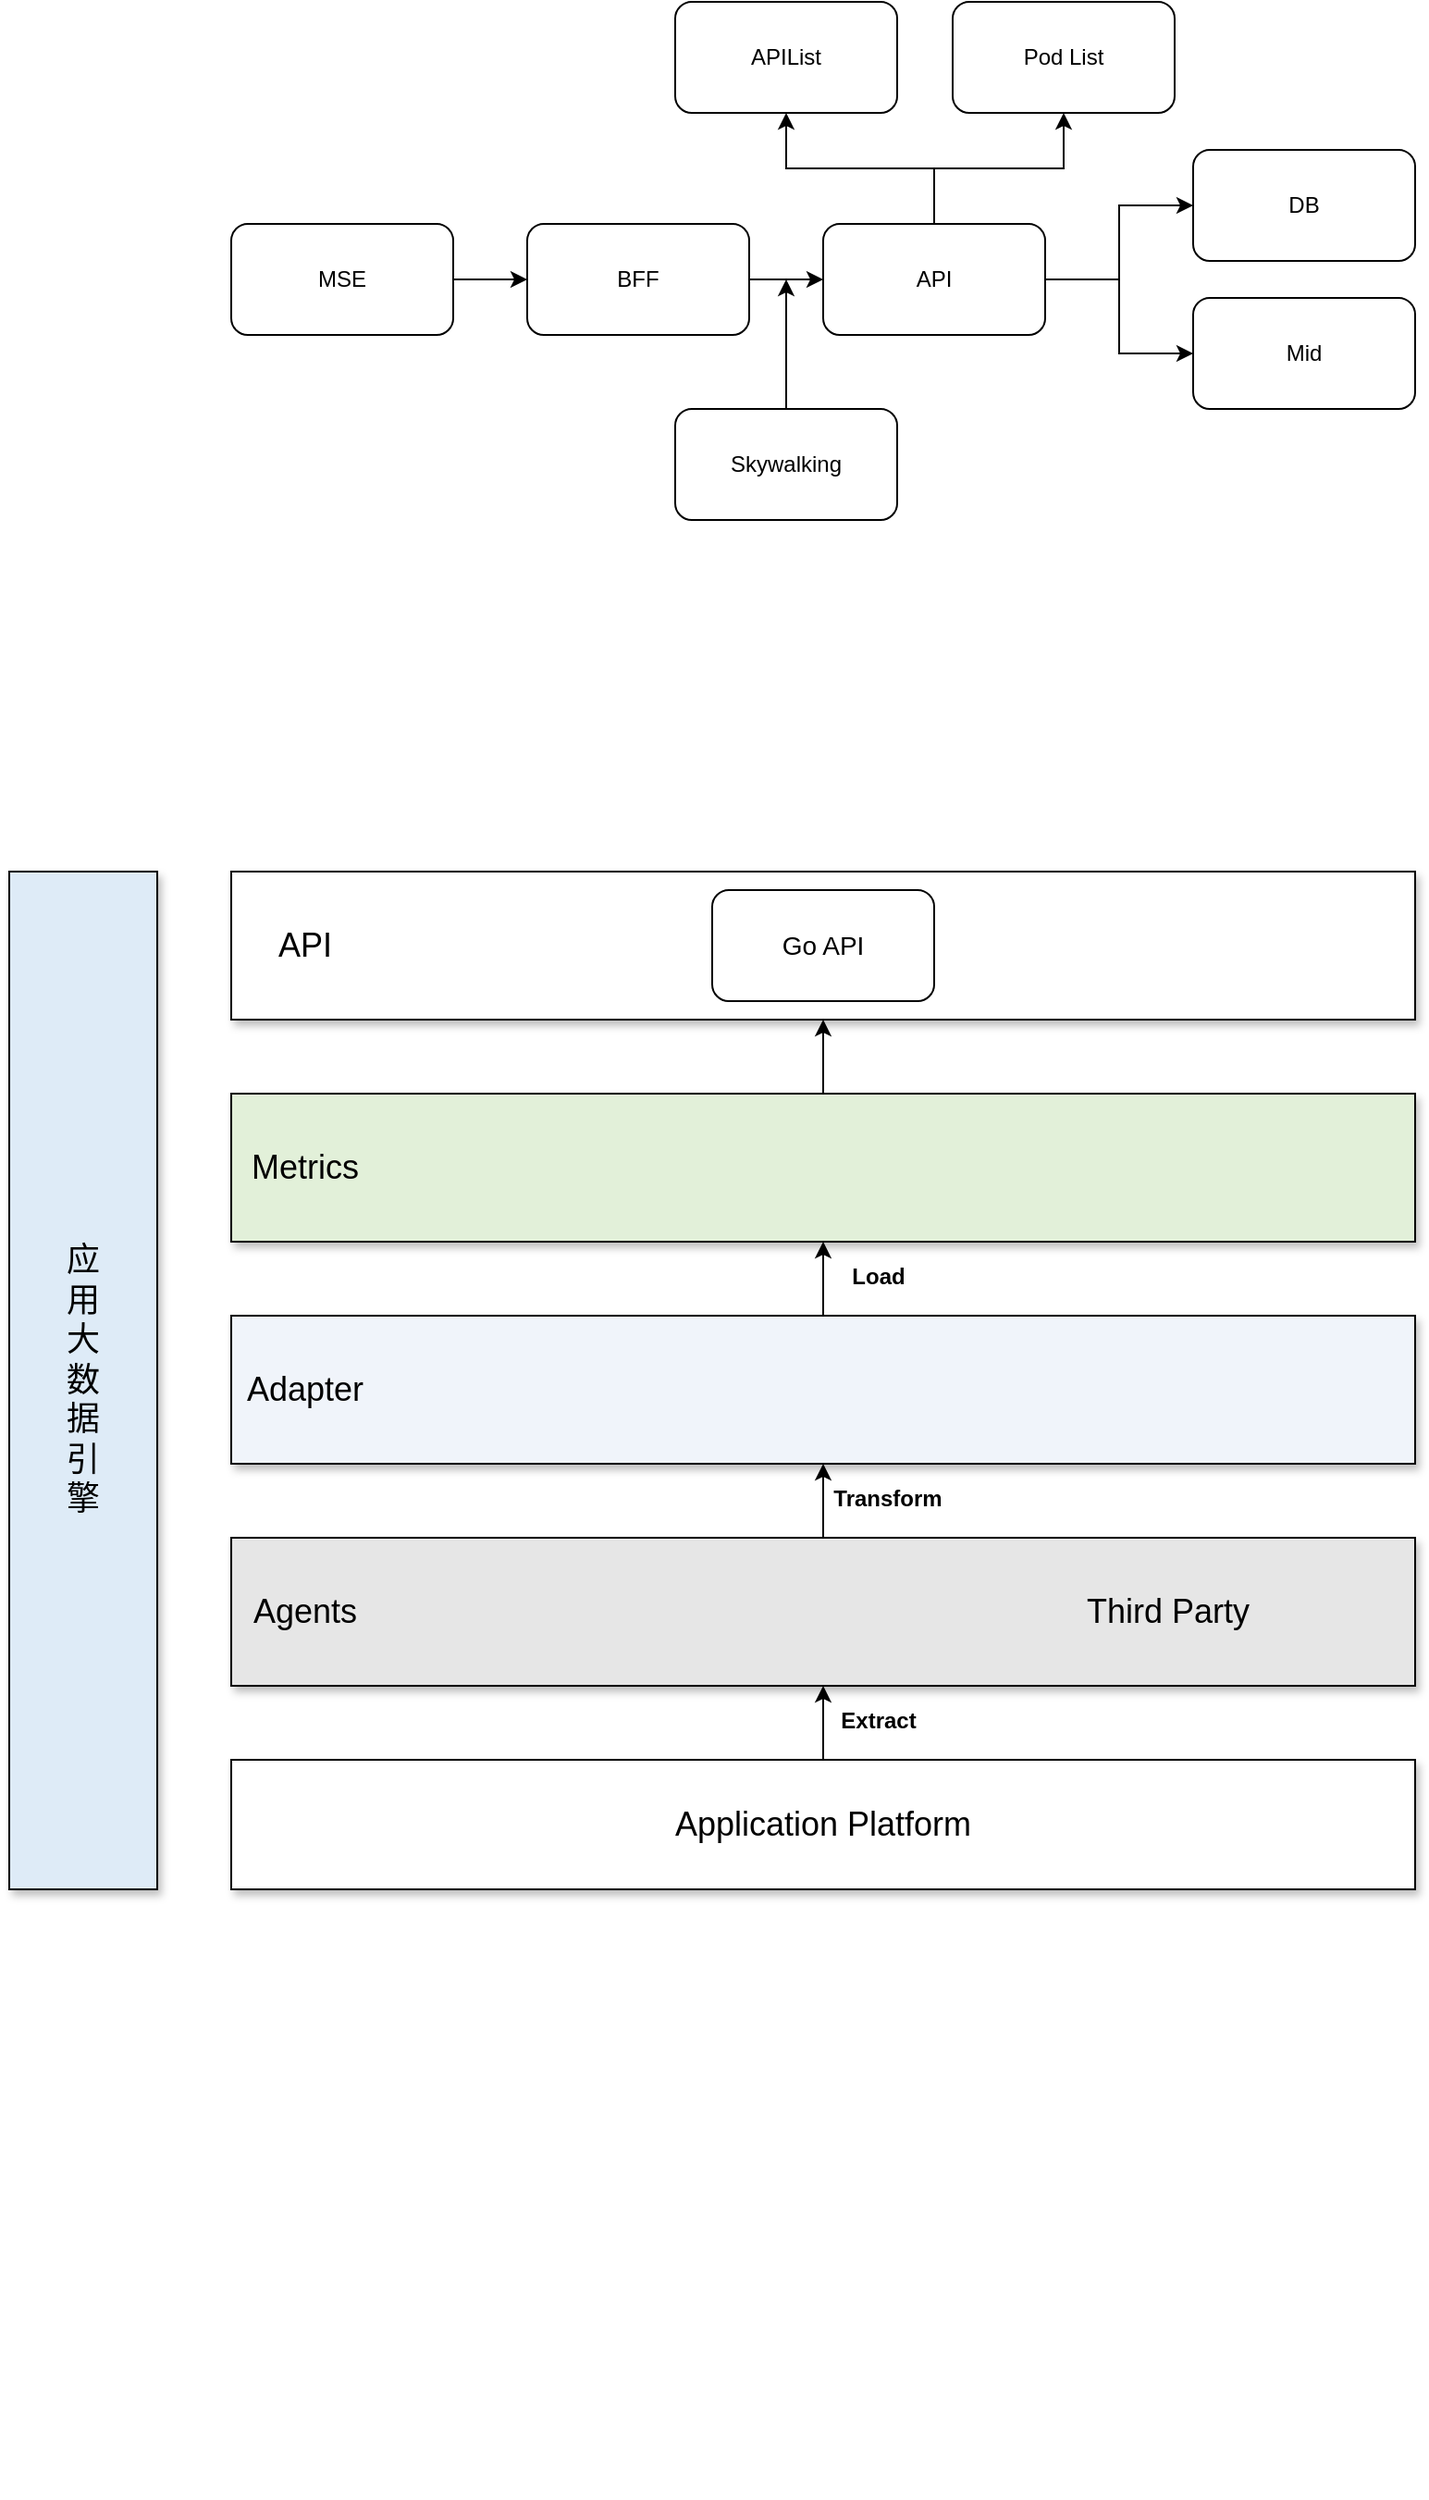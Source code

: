 <mxfile version="21.2.3" type="github">
  <diagram name="第 1 页" id="a0qODan2Q1DSZ3mQigHt">
    <mxGraphModel dx="2629" dy="781" grid="1" gridSize="10" guides="1" tooltips="1" connect="1" arrows="1" fold="1" page="1" pageScale="1" pageWidth="827" pageHeight="1169" math="0" shadow="0">
      <root>
        <mxCell id="0" />
        <mxCell id="1" parent="0" />
        <mxCell id="kMznN8p3bmwgDsw7orBE-43" style="edgeStyle=orthogonalEdgeStyle;rounded=0;orthogonalLoop=1;jettySize=auto;html=1;exitX=0.5;exitY=0;exitDx=0;exitDy=0;entryX=0.5;entryY=1;entryDx=0;entryDy=0;" edge="1" parent="1" source="kMznN8p3bmwgDsw7orBE-29" target="kMznN8p3bmwgDsw7orBE-38">
          <mxGeometry relative="1" as="geometry" />
        </mxCell>
        <mxCell id="kMznN8p3bmwgDsw7orBE-29" value="" style="rounded=0;whiteSpace=wrap;html=1;fillColor=#F0F4FA;shadow=1;" vertex="1" parent="1">
          <mxGeometry x="80" y="770" width="640" height="80" as="geometry" />
        </mxCell>
        <mxCell id="kMznN8p3bmwgDsw7orBE-23" style="edgeStyle=orthogonalEdgeStyle;rounded=0;orthogonalLoop=1;jettySize=auto;html=1;exitX=0.5;exitY=0;exitDx=0;exitDy=0;entryX=0.5;entryY=1;entryDx=0;entryDy=0;" edge="1" parent="1" source="kMznN8p3bmwgDsw7orBE-20" target="kMznN8p3bmwgDsw7orBE-29">
          <mxGeometry relative="1" as="geometry">
            <mxPoint x="400" y="855" as="targetPoint" />
          </mxGeometry>
        </mxCell>
        <mxCell id="kMznN8p3bmwgDsw7orBE-20" value="" style="rounded=0;whiteSpace=wrap;html=1;fillColor=#E6E6E6;shadow=1;" vertex="1" parent="1">
          <mxGeometry x="80" y="890" width="640" height="80" as="geometry" />
        </mxCell>
        <mxCell id="kMznN8p3bmwgDsw7orBE-6" style="edgeStyle=orthogonalEdgeStyle;rounded=0;orthogonalLoop=1;jettySize=auto;html=1;exitX=1;exitY=0.5;exitDx=0;exitDy=0;entryX=0;entryY=0.5;entryDx=0;entryDy=0;" edge="1" parent="1" source="kMznN8p3bmwgDsw7orBE-1" target="kMznN8p3bmwgDsw7orBE-3">
          <mxGeometry relative="1" as="geometry" />
        </mxCell>
        <mxCell id="kMznN8p3bmwgDsw7orBE-1" value="BFF" style="rounded=1;whiteSpace=wrap;html=1;" vertex="1" parent="1">
          <mxGeometry x="240" y="180" width="120" height="60" as="geometry" />
        </mxCell>
        <mxCell id="kMznN8p3bmwgDsw7orBE-7" style="edgeStyle=orthogonalEdgeStyle;rounded=0;orthogonalLoop=1;jettySize=auto;html=1;exitX=0.5;exitY=0;exitDx=0;exitDy=0;" edge="1" parent="1" source="kMznN8p3bmwgDsw7orBE-2">
          <mxGeometry relative="1" as="geometry">
            <mxPoint x="380" y="210" as="targetPoint" />
          </mxGeometry>
        </mxCell>
        <mxCell id="kMznN8p3bmwgDsw7orBE-2" value="Skywalking" style="rounded=1;whiteSpace=wrap;html=1;" vertex="1" parent="1">
          <mxGeometry x="320" y="280" width="120" height="60" as="geometry" />
        </mxCell>
        <mxCell id="kMznN8p3bmwgDsw7orBE-9" style="edgeStyle=orthogonalEdgeStyle;rounded=0;orthogonalLoop=1;jettySize=auto;html=1;exitX=0.5;exitY=0;exitDx=0;exitDy=0;entryX=0.5;entryY=1;entryDx=0;entryDy=0;" edge="1" parent="1" source="kMznN8p3bmwgDsw7orBE-3" target="kMznN8p3bmwgDsw7orBE-4">
          <mxGeometry relative="1" as="geometry" />
        </mxCell>
        <mxCell id="kMznN8p3bmwgDsw7orBE-12" style="edgeStyle=orthogonalEdgeStyle;rounded=0;orthogonalLoop=1;jettySize=auto;html=1;exitX=0.5;exitY=0;exitDx=0;exitDy=0;entryX=0.5;entryY=1;entryDx=0;entryDy=0;" edge="1" parent="1" source="kMznN8p3bmwgDsw7orBE-3" target="kMznN8p3bmwgDsw7orBE-11">
          <mxGeometry relative="1" as="geometry" />
        </mxCell>
        <mxCell id="kMznN8p3bmwgDsw7orBE-13" style="edgeStyle=orthogonalEdgeStyle;rounded=0;orthogonalLoop=1;jettySize=auto;html=1;exitX=1;exitY=0.5;exitDx=0;exitDy=0;entryX=0;entryY=0.5;entryDx=0;entryDy=0;" edge="1" parent="1" source="kMznN8p3bmwgDsw7orBE-3" target="kMznN8p3bmwgDsw7orBE-10">
          <mxGeometry relative="1" as="geometry" />
        </mxCell>
        <mxCell id="kMznN8p3bmwgDsw7orBE-15" style="edgeStyle=orthogonalEdgeStyle;rounded=0;orthogonalLoop=1;jettySize=auto;html=1;exitX=1;exitY=0.5;exitDx=0;exitDy=0;entryX=0;entryY=0.5;entryDx=0;entryDy=0;" edge="1" parent="1" source="kMznN8p3bmwgDsw7orBE-3" target="kMznN8p3bmwgDsw7orBE-14">
          <mxGeometry relative="1" as="geometry" />
        </mxCell>
        <mxCell id="kMznN8p3bmwgDsw7orBE-3" value="API" style="rounded=1;whiteSpace=wrap;html=1;" vertex="1" parent="1">
          <mxGeometry x="400" y="180" width="120" height="60" as="geometry" />
        </mxCell>
        <mxCell id="kMznN8p3bmwgDsw7orBE-4" value="APIList" style="rounded=1;whiteSpace=wrap;html=1;" vertex="1" parent="1">
          <mxGeometry x="320" y="60" width="120" height="60" as="geometry" />
        </mxCell>
        <mxCell id="kMznN8p3bmwgDsw7orBE-8" style="edgeStyle=orthogonalEdgeStyle;rounded=0;orthogonalLoop=1;jettySize=auto;html=1;exitX=1;exitY=0.5;exitDx=0;exitDy=0;entryX=0;entryY=0.5;entryDx=0;entryDy=0;" edge="1" parent="1" source="kMznN8p3bmwgDsw7orBE-5" target="kMznN8p3bmwgDsw7orBE-1">
          <mxGeometry relative="1" as="geometry" />
        </mxCell>
        <mxCell id="kMznN8p3bmwgDsw7orBE-5" value="MSE" style="rounded=1;whiteSpace=wrap;html=1;" vertex="1" parent="1">
          <mxGeometry x="80" y="180" width="120" height="60" as="geometry" />
        </mxCell>
        <mxCell id="kMznN8p3bmwgDsw7orBE-10" value="DB" style="rounded=1;whiteSpace=wrap;html=1;" vertex="1" parent="1">
          <mxGeometry x="600" y="140" width="120" height="60" as="geometry" />
        </mxCell>
        <mxCell id="kMznN8p3bmwgDsw7orBE-11" value="Pod List" style="rounded=1;whiteSpace=wrap;html=1;" vertex="1" parent="1">
          <mxGeometry x="470" y="60" width="120" height="60" as="geometry" />
        </mxCell>
        <mxCell id="kMznN8p3bmwgDsw7orBE-14" value="Mid" style="rounded=1;whiteSpace=wrap;html=1;" vertex="1" parent="1">
          <mxGeometry x="600" y="220" width="120" height="60" as="geometry" />
        </mxCell>
        <mxCell id="kMznN8p3bmwgDsw7orBE-22" value="&lt;font style=&quot;font-size: 18px;&quot;&gt;Agents&lt;/font&gt;" style="text;html=1;strokeColor=none;fillColor=none;align=center;verticalAlign=middle;whiteSpace=wrap;rounded=0;" vertex="1" parent="1">
          <mxGeometry x="80" y="907.5" width="80" height="45" as="geometry" />
        </mxCell>
        <mxCell id="kMznN8p3bmwgDsw7orBE-25" style="edgeStyle=orthogonalEdgeStyle;rounded=0;orthogonalLoop=1;jettySize=auto;html=1;exitX=0.5;exitY=0;exitDx=0;exitDy=0;entryX=0.5;entryY=1;entryDx=0;entryDy=0;" edge="1" parent="1" source="kMznN8p3bmwgDsw7orBE-24" target="kMznN8p3bmwgDsw7orBE-20">
          <mxGeometry relative="1" as="geometry" />
        </mxCell>
        <mxCell id="kMznN8p3bmwgDsw7orBE-24" value="" style="rounded=0;whiteSpace=wrap;html=1;shadow=1;" vertex="1" parent="1">
          <mxGeometry x="80" y="1010" width="640" height="70" as="geometry" />
        </mxCell>
        <mxCell id="kMznN8p3bmwgDsw7orBE-26" value="Extract" style="text;html=1;strokeColor=none;fillColor=none;align=center;verticalAlign=middle;whiteSpace=wrap;rounded=0;fontStyle=1" vertex="1" parent="1">
          <mxGeometry x="400" y="974" width="60" height="30" as="geometry" />
        </mxCell>
        <mxCell id="kMznN8p3bmwgDsw7orBE-27" value="&lt;font style=&quot;font-size: 18px;&quot;&gt;Application Platform&lt;/font&gt;" style="text;html=1;strokeColor=none;fillColor=none;align=center;verticalAlign=middle;whiteSpace=wrap;rounded=0;" vertex="1" parent="1">
          <mxGeometry x="305" y="1022.5" width="190" height="45" as="geometry" />
        </mxCell>
        <mxCell id="kMznN8p3bmwgDsw7orBE-30" value="&lt;font style=&quot;font-size: 18px;&quot;&gt;Adapter&lt;/font&gt;" style="text;html=1;strokeColor=none;fillColor=none;align=center;verticalAlign=middle;whiteSpace=wrap;rounded=0;" vertex="1" parent="1">
          <mxGeometry x="80" y="787" width="80" height="45" as="geometry" />
        </mxCell>
        <mxCell id="kMznN8p3bmwgDsw7orBE-33" value="" style="rounded=0;whiteSpace=wrap;html=1;shadow=1;" vertex="1" parent="1">
          <mxGeometry x="80" y="530" width="640" height="80" as="geometry" />
        </mxCell>
        <mxCell id="kMznN8p3bmwgDsw7orBE-34" value="&lt;font style=&quot;font-size: 14px;&quot;&gt;Go API&lt;/font&gt;" style="rounded=1;whiteSpace=wrap;html=1;" vertex="1" parent="1">
          <mxGeometry x="340" y="540" width="120" height="60" as="geometry" />
        </mxCell>
        <mxCell id="kMznN8p3bmwgDsw7orBE-35" value="&lt;font style=&quot;font-size: 18px;&quot;&gt;API&lt;/font&gt;" style="text;html=1;strokeColor=none;fillColor=none;align=center;verticalAlign=middle;whiteSpace=wrap;rounded=0;" vertex="1" parent="1">
          <mxGeometry x="80" y="547" width="80" height="45" as="geometry" />
        </mxCell>
        <mxCell id="kMznN8p3bmwgDsw7orBE-37" value="&lt;font style=&quot;font-size: 18px;&quot;&gt;应&lt;br&gt;用&lt;br&gt;大&lt;br&gt;数&lt;br&gt;据&lt;br&gt;引&lt;br&gt;擎&lt;/font&gt;" style="rounded=0;whiteSpace=wrap;html=1;fillColor=#DEEBF7;shadow=1;" vertex="1" parent="1">
          <mxGeometry x="-40" y="530" width="80" height="550" as="geometry" />
        </mxCell>
        <mxCell id="kMznN8p3bmwgDsw7orBE-45" style="edgeStyle=orthogonalEdgeStyle;rounded=0;orthogonalLoop=1;jettySize=auto;html=1;exitX=0.5;exitY=0;exitDx=0;exitDy=0;entryX=0.5;entryY=1;entryDx=0;entryDy=0;" edge="1" parent="1" source="kMznN8p3bmwgDsw7orBE-38" target="kMznN8p3bmwgDsw7orBE-33">
          <mxGeometry relative="1" as="geometry" />
        </mxCell>
        <mxCell id="kMznN8p3bmwgDsw7orBE-38" value="" style="rounded=0;whiteSpace=wrap;html=1;fillColor=#E2F0D9;shadow=1;" vertex="1" parent="1">
          <mxGeometry x="80" y="650" width="640" height="80" as="geometry" />
        </mxCell>
        <mxCell id="kMznN8p3bmwgDsw7orBE-42" value="&lt;span style=&quot;font-size: 18px;&quot;&gt;Metrics&lt;/span&gt;" style="text;html=1;strokeColor=none;fillColor=none;align=center;verticalAlign=middle;whiteSpace=wrap;rounded=0;" vertex="1" parent="1">
          <mxGeometry x="80" y="667.5" width="80" height="45" as="geometry" />
        </mxCell>
        <mxCell id="kMznN8p3bmwgDsw7orBE-46" value="Transform" style="text;html=1;strokeColor=none;fillColor=none;align=center;verticalAlign=middle;whiteSpace=wrap;rounded=0;fontStyle=1" vertex="1" parent="1">
          <mxGeometry x="405" y="854" width="60" height="30" as="geometry" />
        </mxCell>
        <mxCell id="kMznN8p3bmwgDsw7orBE-47" value="Load" style="text;html=1;strokeColor=none;fillColor=none;align=center;verticalAlign=middle;whiteSpace=wrap;rounded=0;fontStyle=1" vertex="1" parent="1">
          <mxGeometry x="400" y="734" width="60" height="30" as="geometry" />
        </mxCell>
        <mxCell id="kMznN8p3bmwgDsw7orBE-48" value="" style="shape=image;verticalLabelPosition=bottom;labelBackgroundColor=default;verticalAlign=top;aspect=fixed;imageAspect=0;image=https://image.eula.club/hexo/ETL%E5%9F%BA%E6%9C%AC%E6%B5%81%E7%A8%8B.png;" vertex="1" parent="1">
          <mxGeometry x="-33.73" y="1190" width="438.73" height="219" as="geometry" />
        </mxCell>
        <mxCell id="kMznN8p3bmwgDsw7orBE-49" value="" style="shape=image;verticalLabelPosition=bottom;labelBackgroundColor=default;verticalAlign=top;aspect=fixed;imageAspect=0;image=https://raw.githubusercontent.com/gin-gonic/logo/master/color.png;" vertex="1" parent="1">
          <mxGeometry x="330" y="539.5" width="42.65" height="60" as="geometry" />
        </mxCell>
        <mxCell id="kMznN8p3bmwgDsw7orBE-52" value="" style="shape=image;verticalLabelPosition=bottom;labelBackgroundColor=default;verticalAlign=top;aspect=fixed;imageAspect=0;image=https://1000logos.net/wp-content/uploads/2020/08/MySQL-Logo.png;" vertex="1" parent="1">
          <mxGeometry x="530" y="657.18" width="105" height="65.63" as="geometry" />
        </mxCell>
        <mxCell id="kMznN8p3bmwgDsw7orBE-54" value="" style="shape=image;verticalLabelPosition=bottom;labelBackgroundColor=default;verticalAlign=top;aspect=fixed;imageAspect=0;image=https://upload.wikimedia.org/wikipedia/commons/thumb/9/93/MongoDB_Logo.svg/2560px-MongoDB_Logo.svg.png;" vertex="1" parent="1">
          <mxGeometry x="330" y="671.16" width="140" height="37.68" as="geometry" />
        </mxCell>
        <mxCell id="kMznN8p3bmwgDsw7orBE-55" value="" style="shape=image;verticalLabelPosition=bottom;labelBackgroundColor=default;verticalAlign=top;aspect=fixed;imageAspect=0;image=https://opentelemetry.io/img/social/logo-wordmark-001.png;" vertex="1" parent="1">
          <mxGeometry x="334.52" y="775.35" width="130.48" height="68.29" as="geometry" />
        </mxCell>
        <mxCell id="kMznN8p3bmwgDsw7orBE-60" value="" style="shape=image;verticalLabelPosition=bottom;labelBackgroundColor=default;verticalAlign=top;aspect=fixed;imageAspect=0;image=https://skyapmtest.github.io/page-resources/SkyAPM/skyapm.png;" vertex="1" parent="1">
          <mxGeometry x="344.76" y="912.06" width="110" height="35.88" as="geometry" />
        </mxCell>
        <mxCell id="kMznN8p3bmwgDsw7orBE-61" value="" style="shape=image;verticalLabelPosition=bottom;labelBackgroundColor=default;verticalAlign=top;aspect=fixed;imageAspect=0;image=https://github.com/prometheus/prometheus/raw/main/documentation/images/prometheus-logo.svg;" vertex="1" parent="1">
          <mxGeometry x="200" y="902.74" width="55" height="54.52" as="geometry" />
        </mxCell>
        <mxCell id="kMznN8p3bmwgDsw7orBE-62" value="" style="shape=image;verticalLabelPosition=bottom;labelBackgroundColor=default;verticalAlign=top;aspect=fixed;imageAspect=0;image=https://github.com/prometheus/prometheus/raw/main/documentation/images/prometheus-logo.svg;" vertex="1" parent="1">
          <mxGeometry x="190" y="662.74" width="55" height="54.52" as="geometry" />
        </mxCell>
        <mxCell id="kMznN8p3bmwgDsw7orBE-63" value="&lt;font style=&quot;font-size: 18px;&quot;&gt;Third Party&lt;/font&gt;" style="text;html=1;strokeColor=none;fillColor=none;align=center;verticalAlign=middle;whiteSpace=wrap;rounded=0;" vertex="1" parent="1">
          <mxGeometry x="530" y="907.5" width="112.5" height="45" as="geometry" />
        </mxCell>
      </root>
    </mxGraphModel>
  </diagram>
</mxfile>
